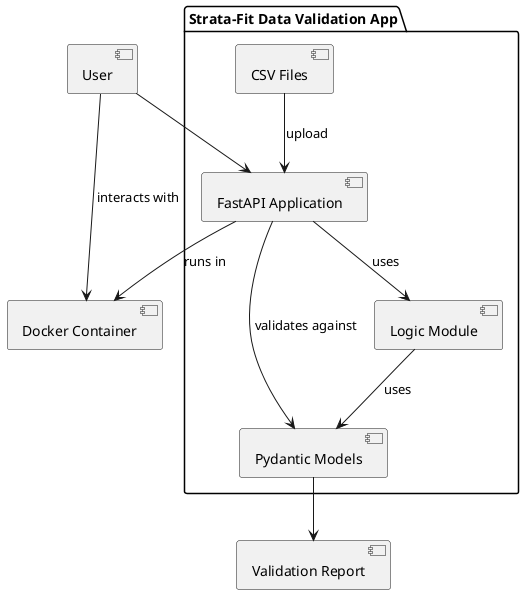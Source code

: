 ```plantuml
@startuml
package "Strata-Fit Data Validation App" {
    [FastAPI Application] as app
    [Pydantic Models] as models
    [CSV Files] as csv
    [Logic Module] as logic

    app --> models : validates against
    csv --> app : upload
    app --> logic : uses
    logic --> models : uses
}

[User] --> app
models --> [Validation Report]

app --> [Docker Container] : runs in
[User] --> [Docker Container] : interacts with
@enduml
```  
